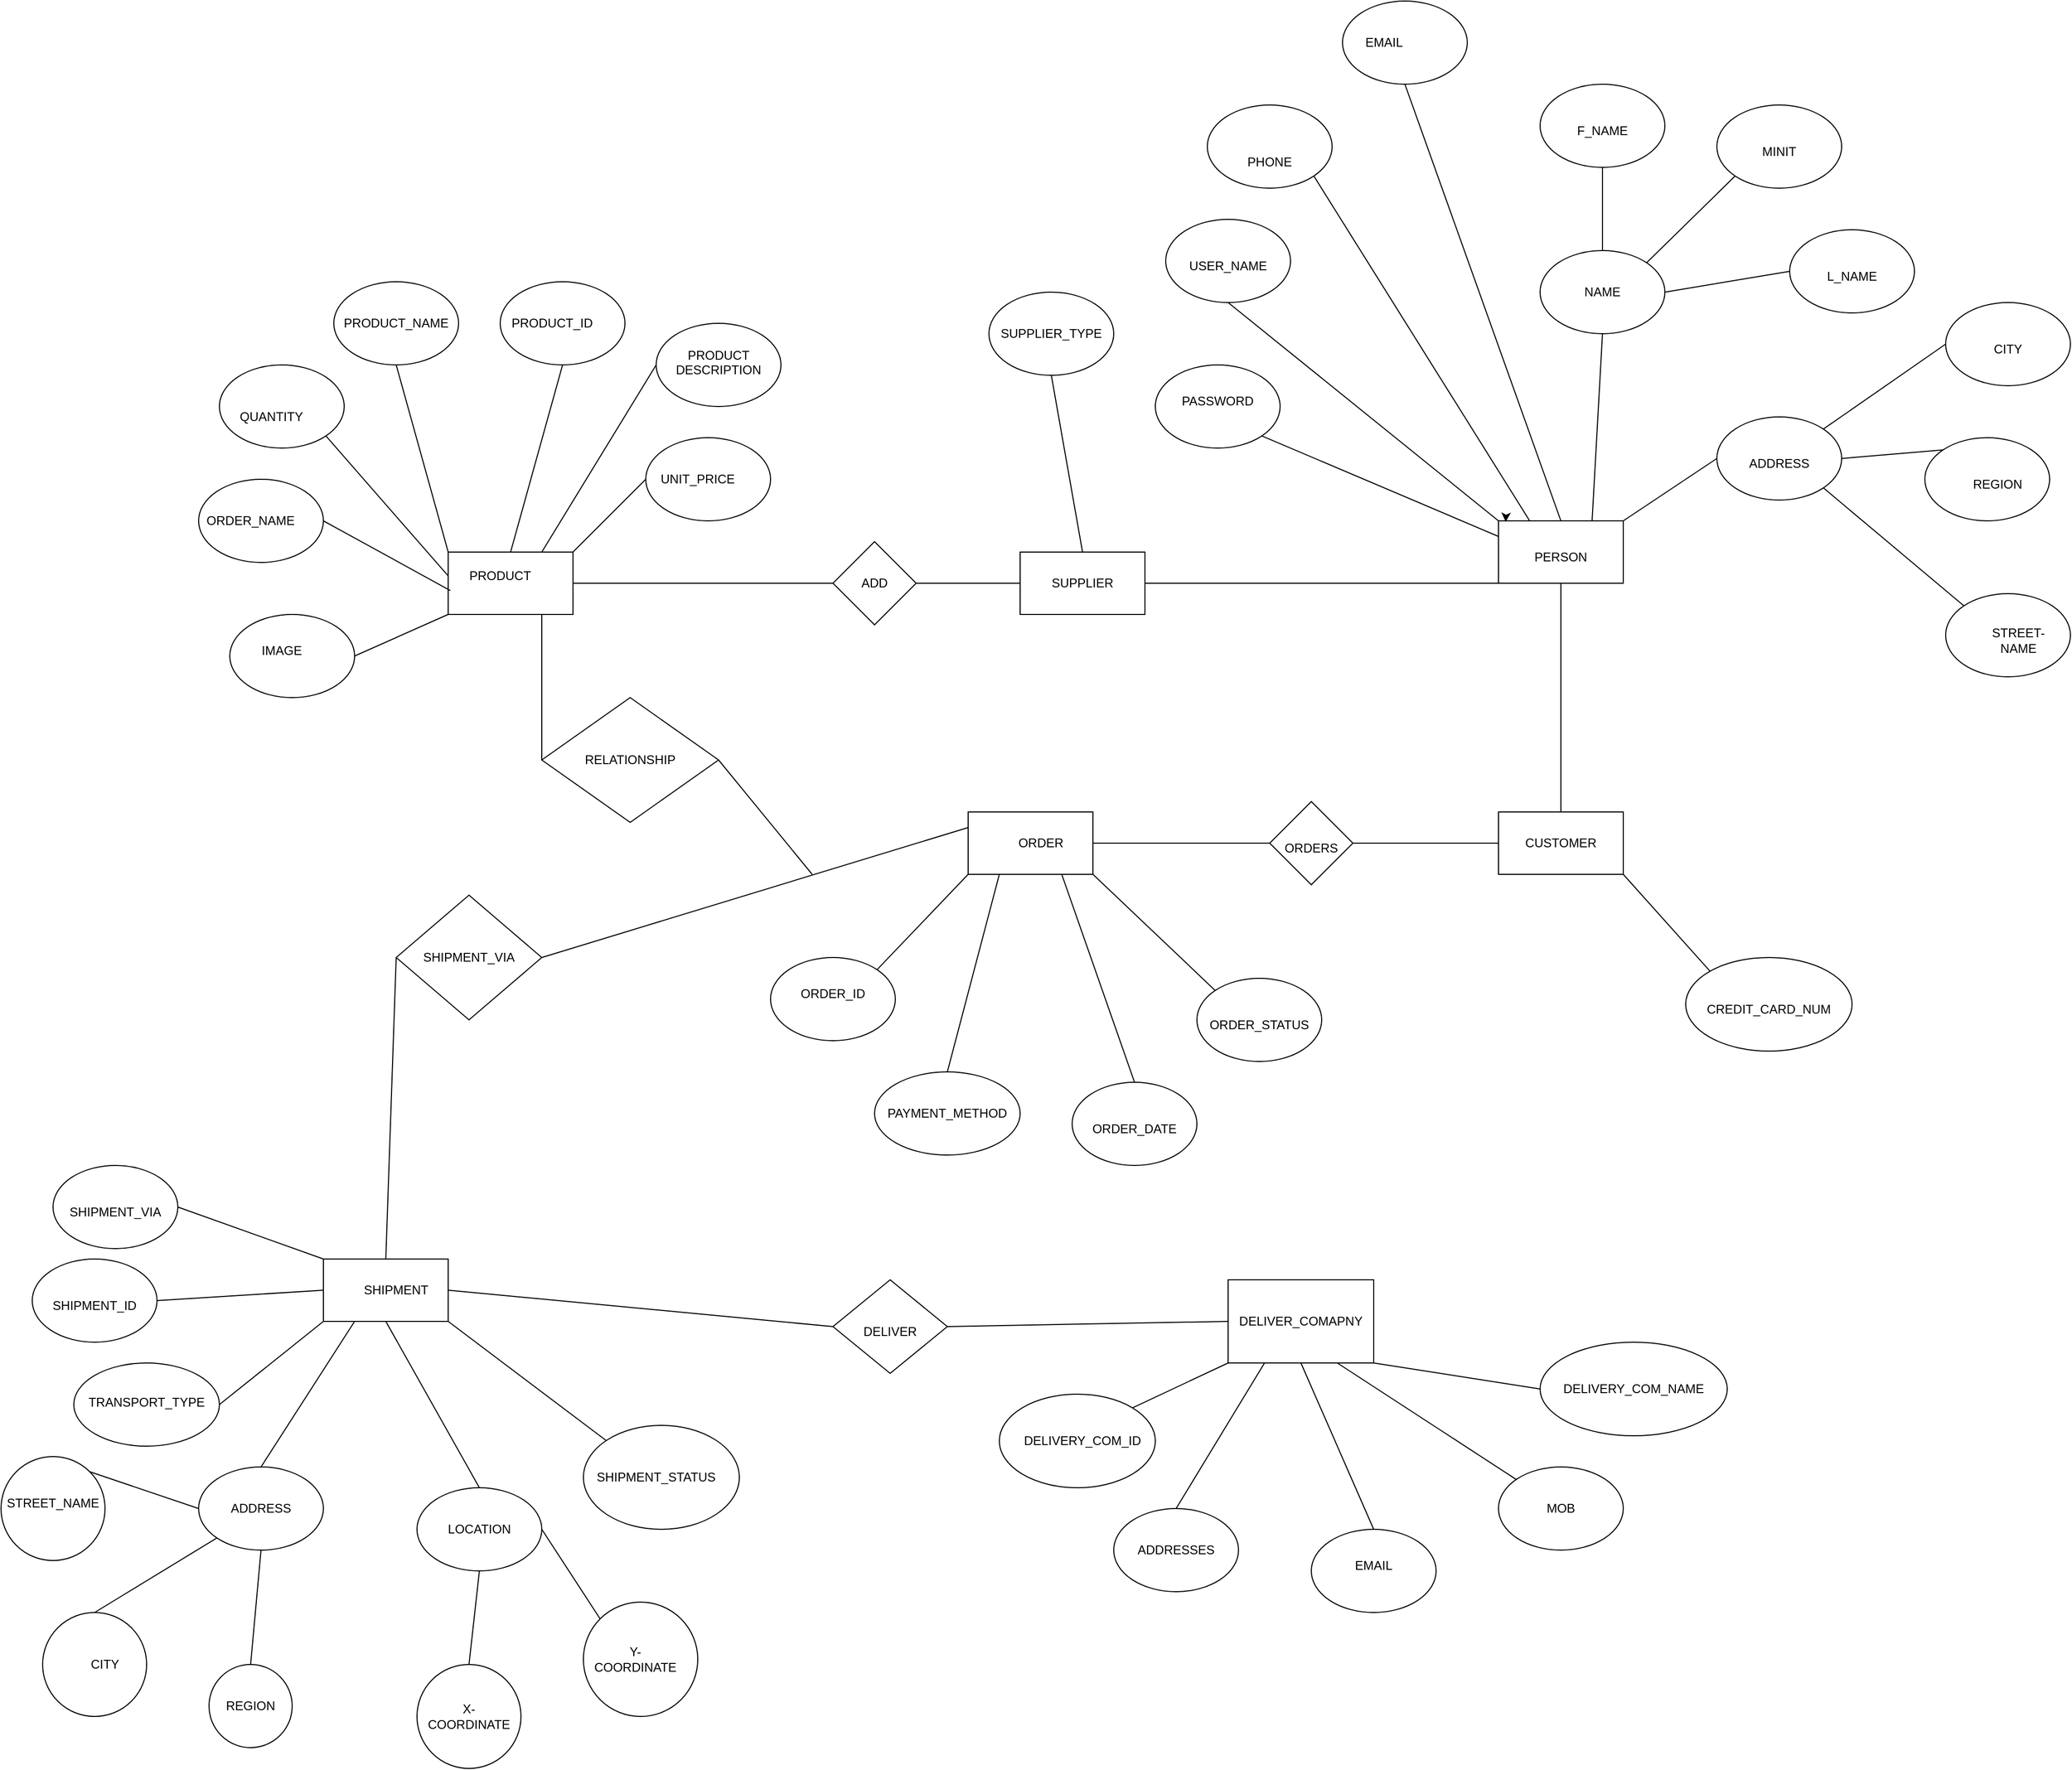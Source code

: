 <mxfile version="24.0.5" type="github">
  <diagram id="R2lEEEUBdFMjLlhIrx00" name="Page-1">
    <mxGraphModel dx="1964" dy="1700" grid="1" gridSize="10" guides="1" tooltips="1" connect="1" arrows="1" fold="1" page="1" pageScale="1" pageWidth="850" pageHeight="1100" math="0" shadow="0" extFonts="Permanent Marker^https://fonts.googleapis.com/css?family=Permanent+Marker">
      <root>
        <mxCell id="0" />
        <mxCell id="1" parent="0" />
        <mxCell id="NpE67uKgbvUCezic4lN5-1" value="" style="rounded=0;whiteSpace=wrap;html=1;" vertex="1" parent="1">
          <mxGeometry x="250" y="260" width="120" height="60" as="geometry" />
        </mxCell>
        <mxCell id="NpE67uKgbvUCezic4lN5-2" value="" style="ellipse;whiteSpace=wrap;html=1;" vertex="1" parent="1">
          <mxGeometry x="40" y="320" width="120" height="80" as="geometry" />
        </mxCell>
        <mxCell id="NpE67uKgbvUCezic4lN5-3" value="" style="ellipse;whiteSpace=wrap;html=1;" vertex="1" parent="1">
          <mxGeometry x="10" y="190" width="120" height="80" as="geometry" />
        </mxCell>
        <mxCell id="NpE67uKgbvUCezic4lN5-4" value="" style="ellipse;whiteSpace=wrap;html=1;" vertex="1" parent="1">
          <mxGeometry x="30" y="80" width="120" height="80" as="geometry" />
        </mxCell>
        <mxCell id="NpE67uKgbvUCezic4lN5-5" value="" style="ellipse;whiteSpace=wrap;html=1;" vertex="1" parent="1">
          <mxGeometry x="140" width="120" height="80" as="geometry" />
        </mxCell>
        <mxCell id="NpE67uKgbvUCezic4lN5-6" value="" style="ellipse;whiteSpace=wrap;html=1;" vertex="1" parent="1">
          <mxGeometry x="300" width="120" height="80" as="geometry" />
        </mxCell>
        <mxCell id="NpE67uKgbvUCezic4lN5-7" value="" style="ellipse;whiteSpace=wrap;html=1;" vertex="1" parent="1">
          <mxGeometry x="440" y="150" width="120" height="80" as="geometry" />
        </mxCell>
        <mxCell id="NpE67uKgbvUCezic4lN5-8" value="" style="ellipse;whiteSpace=wrap;html=1;" vertex="1" parent="1">
          <mxGeometry x="450" y="40" width="120" height="80" as="geometry" />
        </mxCell>
        <mxCell id="NpE67uKgbvUCezic4lN5-11" value="" style="endArrow=none;html=1;rounded=0;exitX=1;exitY=0;exitDx=0;exitDy=0;entryX=0;entryY=0.5;entryDx=0;entryDy=0;" edge="1" parent="1" source="NpE67uKgbvUCezic4lN5-1" target="NpE67uKgbvUCezic4lN5-7">
          <mxGeometry width="50" height="50" relative="1" as="geometry">
            <mxPoint x="400" y="240" as="sourcePoint" />
            <mxPoint x="430" y="200" as="targetPoint" />
          </mxGeometry>
        </mxCell>
        <mxCell id="NpE67uKgbvUCezic4lN5-13" value="" style="endArrow=none;html=1;rounded=0;exitX=0.5;exitY=1;exitDx=0;exitDy=0;entryX=0;entryY=0;entryDx=0;entryDy=0;" edge="1" parent="1" source="NpE67uKgbvUCezic4lN5-5" target="NpE67uKgbvUCezic4lN5-1">
          <mxGeometry width="50" height="50" relative="1" as="geometry">
            <mxPoint x="400" y="240" as="sourcePoint" />
            <mxPoint x="450" y="190" as="targetPoint" />
          </mxGeometry>
        </mxCell>
        <mxCell id="NpE67uKgbvUCezic4lN5-14" value="" style="endArrow=none;html=1;rounded=0;exitX=0.5;exitY=1;exitDx=0;exitDy=0;entryX=0.5;entryY=0;entryDx=0;entryDy=0;" edge="1" parent="1" source="NpE67uKgbvUCezic4lN5-6" target="NpE67uKgbvUCezic4lN5-1">
          <mxGeometry width="50" height="50" relative="1" as="geometry">
            <mxPoint x="400" y="240" as="sourcePoint" />
            <mxPoint x="450" y="190" as="targetPoint" />
          </mxGeometry>
        </mxCell>
        <mxCell id="NpE67uKgbvUCezic4lN5-15" value="" style="endArrow=none;html=1;rounded=0;entryX=0;entryY=0.5;entryDx=0;entryDy=0;exitX=0.75;exitY=0;exitDx=0;exitDy=0;" edge="1" parent="1" source="NpE67uKgbvUCezic4lN5-1" target="NpE67uKgbvUCezic4lN5-8">
          <mxGeometry width="50" height="50" relative="1" as="geometry">
            <mxPoint x="400" y="240" as="sourcePoint" />
            <mxPoint x="450" y="190" as="targetPoint" />
          </mxGeometry>
        </mxCell>
        <mxCell id="NpE67uKgbvUCezic4lN5-16" value="" style="endArrow=none;html=1;rounded=0;exitX=1;exitY=1;exitDx=0;exitDy=0;entryX=0;entryY=0.383;entryDx=0;entryDy=0;entryPerimeter=0;" edge="1" parent="1" source="NpE67uKgbvUCezic4lN5-4" target="NpE67uKgbvUCezic4lN5-1">
          <mxGeometry width="50" height="50" relative="1" as="geometry">
            <mxPoint x="400" y="240" as="sourcePoint" />
            <mxPoint x="450" y="190" as="targetPoint" />
          </mxGeometry>
        </mxCell>
        <mxCell id="NpE67uKgbvUCezic4lN5-17" value="" style="endArrow=none;html=1;rounded=0;exitX=1;exitY=0.5;exitDx=0;exitDy=0;entryX=0.017;entryY=0.617;entryDx=0;entryDy=0;entryPerimeter=0;" edge="1" parent="1" source="NpE67uKgbvUCezic4lN5-3" target="NpE67uKgbvUCezic4lN5-1">
          <mxGeometry width="50" height="50" relative="1" as="geometry">
            <mxPoint x="400" y="240" as="sourcePoint" />
            <mxPoint x="450" y="190" as="targetPoint" />
          </mxGeometry>
        </mxCell>
        <mxCell id="NpE67uKgbvUCezic4lN5-18" value="" style="endArrow=none;html=1;rounded=0;exitX=1;exitY=0.5;exitDx=0;exitDy=0;entryX=0;entryY=1;entryDx=0;entryDy=0;" edge="1" parent="1" source="NpE67uKgbvUCezic4lN5-2" target="NpE67uKgbvUCezic4lN5-1">
          <mxGeometry width="50" height="50" relative="1" as="geometry">
            <mxPoint x="400" y="240" as="sourcePoint" />
            <mxPoint x="450" y="190" as="targetPoint" />
          </mxGeometry>
        </mxCell>
        <mxCell id="NpE67uKgbvUCezic4lN5-19" value="" style="rhombus;whiteSpace=wrap;html=1;" vertex="1" parent="1">
          <mxGeometry x="620" y="250" width="80" height="80" as="geometry" />
        </mxCell>
        <mxCell id="NpE67uKgbvUCezic4lN5-20" value="" style="rhombus;whiteSpace=wrap;html=1;" vertex="1" parent="1">
          <mxGeometry x="340" y="400" width="170" height="120" as="geometry" />
        </mxCell>
        <mxCell id="NpE67uKgbvUCezic4lN5-21" value="" style="endArrow=none;html=1;rounded=0;exitX=0.75;exitY=1;exitDx=0;exitDy=0;entryX=0;entryY=0.5;entryDx=0;entryDy=0;" edge="1" parent="1" source="NpE67uKgbvUCezic4lN5-1" target="NpE67uKgbvUCezic4lN5-20">
          <mxGeometry width="50" height="50" relative="1" as="geometry">
            <mxPoint x="400" y="440" as="sourcePoint" />
            <mxPoint x="450" y="390" as="targetPoint" />
          </mxGeometry>
        </mxCell>
        <mxCell id="NpE67uKgbvUCezic4lN5-22" value="" style="endArrow=none;html=1;rounded=0;exitX=1;exitY=0.5;exitDx=0;exitDy=0;entryX=0;entryY=0.5;entryDx=0;entryDy=0;" edge="1" parent="1" source="NpE67uKgbvUCezic4lN5-1" target="NpE67uKgbvUCezic4lN5-19">
          <mxGeometry width="50" height="50" relative="1" as="geometry">
            <mxPoint x="400" y="440" as="sourcePoint" />
            <mxPoint x="450" y="390" as="targetPoint" />
          </mxGeometry>
        </mxCell>
        <mxCell id="NpE67uKgbvUCezic4lN5-23" value="" style="rounded=0;whiteSpace=wrap;html=1;" vertex="1" parent="1">
          <mxGeometry x="800" y="260" width="120" height="60" as="geometry" />
        </mxCell>
        <mxCell id="NpE67uKgbvUCezic4lN5-24" value="" style="endArrow=none;html=1;rounded=0;entryX=0;entryY=0.5;entryDx=0;entryDy=0;exitX=1;exitY=0.5;exitDx=0;exitDy=0;" edge="1" parent="1" source="NpE67uKgbvUCezic4lN5-19" target="NpE67uKgbvUCezic4lN5-23">
          <mxGeometry width="50" height="50" relative="1" as="geometry">
            <mxPoint x="680" y="340" as="sourcePoint" />
            <mxPoint x="730" y="290" as="targetPoint" />
          </mxGeometry>
        </mxCell>
        <mxCell id="NpE67uKgbvUCezic4lN5-25" value="" style="ellipse;whiteSpace=wrap;html=1;" vertex="1" parent="1">
          <mxGeometry x="770" y="10" width="120" height="80" as="geometry" />
        </mxCell>
        <mxCell id="NpE67uKgbvUCezic4lN5-26" value="" style="endArrow=none;html=1;rounded=0;entryX=0.5;entryY=1;entryDx=0;entryDy=0;exitX=0.5;exitY=0;exitDx=0;exitDy=0;" edge="1" parent="1" source="NpE67uKgbvUCezic4lN5-23" target="NpE67uKgbvUCezic4lN5-25">
          <mxGeometry width="50" height="50" relative="1" as="geometry">
            <mxPoint x="680" y="340" as="sourcePoint" />
            <mxPoint x="730" y="290" as="targetPoint" />
          </mxGeometry>
        </mxCell>
        <mxCell id="NpE67uKgbvUCezic4lN5-27" value="" style="rounded=0;whiteSpace=wrap;html=1;" vertex="1" parent="1">
          <mxGeometry x="1260" y="230" width="120" height="60" as="geometry" />
        </mxCell>
        <mxCell id="NpE67uKgbvUCezic4lN5-28" value="" style="endArrow=none;html=1;rounded=0;exitX=1;exitY=0.5;exitDx=0;exitDy=0;entryX=0;entryY=1;entryDx=0;entryDy=0;" edge="1" parent="1" source="NpE67uKgbvUCezic4lN5-23" target="NpE67uKgbvUCezic4lN5-27">
          <mxGeometry width="50" height="50" relative="1" as="geometry">
            <mxPoint x="1250" y="340" as="sourcePoint" />
            <mxPoint x="1300" y="290" as="targetPoint" />
          </mxGeometry>
        </mxCell>
        <mxCell id="NpE67uKgbvUCezic4lN5-29" value="" style="ellipse;whiteSpace=wrap;html=1;" vertex="1" parent="1">
          <mxGeometry x="940" y="-60" width="120" height="80" as="geometry" />
        </mxCell>
        <mxCell id="NpE67uKgbvUCezic4lN5-30" value="" style="ellipse;whiteSpace=wrap;html=1;" vertex="1" parent="1">
          <mxGeometry x="930" y="80" width="120" height="80" as="geometry" />
        </mxCell>
        <mxCell id="NpE67uKgbvUCezic4lN5-31" value="" style="endArrow=none;html=1;rounded=0;exitX=1;exitY=1;exitDx=0;exitDy=0;entryX=0;entryY=0.25;entryDx=0;entryDy=0;" edge="1" parent="1" source="NpE67uKgbvUCezic4lN5-30" target="NpE67uKgbvUCezic4lN5-27">
          <mxGeometry width="50" height="50" relative="1" as="geometry">
            <mxPoint x="1250" y="140" as="sourcePoint" />
            <mxPoint x="1300" y="90" as="targetPoint" />
          </mxGeometry>
        </mxCell>
        <mxCell id="NpE67uKgbvUCezic4lN5-32" value="" style="endArrow=none;html=1;rounded=0;exitX=0.5;exitY=1;exitDx=0;exitDy=0;entryX=0;entryY=0;entryDx=0;entryDy=0;" edge="1" parent="1" source="NpE67uKgbvUCezic4lN5-29" target="NpE67uKgbvUCezic4lN5-27">
          <mxGeometry width="50" height="50" relative="1" as="geometry">
            <mxPoint x="1250" y="140" as="sourcePoint" />
            <mxPoint x="1300" y="90" as="targetPoint" />
          </mxGeometry>
        </mxCell>
        <mxCell id="NpE67uKgbvUCezic4lN5-33" value="" style="ellipse;whiteSpace=wrap;html=1;" vertex="1" parent="1">
          <mxGeometry x="1300" y="-30" width="120" height="80" as="geometry" />
        </mxCell>
        <mxCell id="NpE67uKgbvUCezic4lN5-34" value="" style="ellipse;whiteSpace=wrap;html=1;" vertex="1" parent="1">
          <mxGeometry x="1470" y="-170" width="120" height="80" as="geometry" />
        </mxCell>
        <mxCell id="NpE67uKgbvUCezic4lN5-35" value="" style="ellipse;whiteSpace=wrap;html=1;" vertex="1" parent="1">
          <mxGeometry x="1300" y="-190" width="120" height="80" as="geometry" />
        </mxCell>
        <mxCell id="NpE67uKgbvUCezic4lN5-36" value="" style="ellipse;whiteSpace=wrap;html=1;" vertex="1" parent="1">
          <mxGeometry x="1540" y="-50" width="120" height="80" as="geometry" />
        </mxCell>
        <mxCell id="NpE67uKgbvUCezic4lN5-37" value="" style="endArrow=none;html=1;rounded=0;exitX=0.5;exitY=0;exitDx=0;exitDy=0;entryX=0.5;entryY=1;entryDx=0;entryDy=0;" edge="1" parent="1" source="NpE67uKgbvUCezic4lN5-50" target="NpE67uKgbvUCezic4lN5-27">
          <mxGeometry width="50" height="50" relative="1" as="geometry">
            <mxPoint x="1250" y="140" as="sourcePoint" />
            <mxPoint x="1300" y="90" as="targetPoint" />
          </mxGeometry>
        </mxCell>
        <mxCell id="NpE67uKgbvUCezic4lN5-38" value="" style="endArrow=none;html=1;rounded=0;entryX=0;entryY=0.5;entryDx=0;entryDy=0;exitX=1;exitY=0;exitDx=0;exitDy=0;" edge="1" parent="1" source="NpE67uKgbvUCezic4lN5-27" target="NpE67uKgbvUCezic4lN5-49">
          <mxGeometry width="50" height="50" relative="1" as="geometry">
            <mxPoint x="1250" y="140" as="sourcePoint" />
            <mxPoint x="1300" y="90" as="targetPoint" />
          </mxGeometry>
        </mxCell>
        <mxCell id="NpE67uKgbvUCezic4lN5-39" value="" style="endArrow=none;html=1;rounded=0;entryX=0;entryY=0;entryDx=0;entryDy=0;exitX=1;exitY=1;exitDx=0;exitDy=0;" edge="1" parent="1" source="NpE67uKgbvUCezic4lN5-49" target="NpE67uKgbvUCezic4lN5-46">
          <mxGeometry width="50" height="50" relative="1" as="geometry">
            <mxPoint x="1250" y="140" as="sourcePoint" />
            <mxPoint x="1300" y="90" as="targetPoint" />
          </mxGeometry>
        </mxCell>
        <mxCell id="NpE67uKgbvUCezic4lN5-40" value="" style="endArrow=none;html=1;rounded=0;entryX=0;entryY=0;entryDx=0;entryDy=0;exitX=1;exitY=0.5;exitDx=0;exitDy=0;" edge="1" parent="1" source="NpE67uKgbvUCezic4lN5-49" target="NpE67uKgbvUCezic4lN5-47">
          <mxGeometry width="50" height="50" relative="1" as="geometry">
            <mxPoint x="1250" y="140" as="sourcePoint" />
            <mxPoint x="1300" y="90" as="targetPoint" />
          </mxGeometry>
        </mxCell>
        <mxCell id="NpE67uKgbvUCezic4lN5-41" value="" style="endArrow=none;html=1;rounded=0;entryX=0;entryY=0.5;entryDx=0;entryDy=0;exitX=1;exitY=0;exitDx=0;exitDy=0;" edge="1" parent="1" source="NpE67uKgbvUCezic4lN5-49" target="NpE67uKgbvUCezic4lN5-48">
          <mxGeometry width="50" height="50" relative="1" as="geometry">
            <mxPoint x="1250" y="140" as="sourcePoint" />
            <mxPoint x="1300" y="90" as="targetPoint" />
          </mxGeometry>
        </mxCell>
        <mxCell id="NpE67uKgbvUCezic4lN5-42" value="" style="endArrow=none;html=1;rounded=0;entryX=0.5;entryY=1;entryDx=0;entryDy=0;exitX=0.75;exitY=0;exitDx=0;exitDy=0;" edge="1" parent="1" source="NpE67uKgbvUCezic4lN5-27" target="NpE67uKgbvUCezic4lN5-33">
          <mxGeometry width="50" height="50" relative="1" as="geometry">
            <mxPoint x="1250" y="140" as="sourcePoint" />
            <mxPoint x="1300" y="90" as="targetPoint" />
          </mxGeometry>
        </mxCell>
        <mxCell id="NpE67uKgbvUCezic4lN5-43" value="" style="endArrow=none;html=1;rounded=0;entryX=1;entryY=0.5;entryDx=0;entryDy=0;exitX=0;exitY=0.5;exitDx=0;exitDy=0;" edge="1" parent="1" source="NpE67uKgbvUCezic4lN5-36" target="NpE67uKgbvUCezic4lN5-33">
          <mxGeometry width="50" height="50" relative="1" as="geometry">
            <mxPoint x="1250" y="140" as="sourcePoint" />
            <mxPoint x="1300" y="90" as="targetPoint" />
          </mxGeometry>
        </mxCell>
        <mxCell id="NpE67uKgbvUCezic4lN5-44" value="" style="endArrow=none;html=1;rounded=0;entryX=1;entryY=0;entryDx=0;entryDy=0;exitX=0;exitY=1;exitDx=0;exitDy=0;" edge="1" parent="1" source="NpE67uKgbvUCezic4lN5-34" target="NpE67uKgbvUCezic4lN5-33">
          <mxGeometry width="50" height="50" relative="1" as="geometry">
            <mxPoint x="1250" y="140" as="sourcePoint" />
            <mxPoint x="1300" y="90" as="targetPoint" />
          </mxGeometry>
        </mxCell>
        <mxCell id="NpE67uKgbvUCezic4lN5-45" value="" style="endArrow=none;html=1;rounded=0;entryX=0.5;entryY=1;entryDx=0;entryDy=0;" edge="1" parent="1" source="NpE67uKgbvUCezic4lN5-33" target="NpE67uKgbvUCezic4lN5-35">
          <mxGeometry width="50" height="50" relative="1" as="geometry">
            <mxPoint x="1250" y="140" as="sourcePoint" />
            <mxPoint x="1300" y="90" as="targetPoint" />
          </mxGeometry>
        </mxCell>
        <mxCell id="NpE67uKgbvUCezic4lN5-46" value="" style="ellipse;whiteSpace=wrap;html=1;" vertex="1" parent="1">
          <mxGeometry x="1690" y="300" width="120" height="80" as="geometry" />
        </mxCell>
        <mxCell id="NpE67uKgbvUCezic4lN5-47" value="" style="ellipse;whiteSpace=wrap;html=1;" vertex="1" parent="1">
          <mxGeometry x="1670" y="150" width="120" height="80" as="geometry" />
        </mxCell>
        <mxCell id="NpE67uKgbvUCezic4lN5-48" value="" style="ellipse;whiteSpace=wrap;html=1;" vertex="1" parent="1">
          <mxGeometry x="1690" y="20" width="120" height="80" as="geometry" />
        </mxCell>
        <mxCell id="NpE67uKgbvUCezic4lN5-49" value="" style="ellipse;whiteSpace=wrap;html=1;" vertex="1" parent="1">
          <mxGeometry x="1470" y="130" width="120" height="80" as="geometry" />
        </mxCell>
        <mxCell id="NpE67uKgbvUCezic4lN5-50" value="" style="rounded=0;whiteSpace=wrap;html=1;" vertex="1" parent="1">
          <mxGeometry x="1260" y="510" width="120" height="60" as="geometry" />
        </mxCell>
        <mxCell id="NpE67uKgbvUCezic4lN5-51" value="" style="rhombus;whiteSpace=wrap;html=1;" vertex="1" parent="1">
          <mxGeometry x="1040" y="500" width="80" height="80" as="geometry" />
        </mxCell>
        <mxCell id="NpE67uKgbvUCezic4lN5-52" value="" style="endArrow=none;html=1;rounded=0;entryX=0;entryY=0.5;entryDx=0;entryDy=0;exitX=1;exitY=0.5;exitDx=0;exitDy=0;" edge="1" parent="1" source="NpE67uKgbvUCezic4lN5-51" target="NpE67uKgbvUCezic4lN5-50">
          <mxGeometry width="50" height="50" relative="1" as="geometry">
            <mxPoint x="860" y="340" as="sourcePoint" />
            <mxPoint x="910" y="290" as="targetPoint" />
          </mxGeometry>
        </mxCell>
        <mxCell id="NpE67uKgbvUCezic4lN5-53" value="" style="rounded=0;whiteSpace=wrap;html=1;" vertex="1" parent="1">
          <mxGeometry x="750" y="510" width="120" height="60" as="geometry" />
        </mxCell>
        <mxCell id="NpE67uKgbvUCezic4lN5-54" value="" style="endArrow=none;html=1;rounded=0;entryX=0;entryY=0.5;entryDx=0;entryDy=0;exitX=1;exitY=0.5;exitDx=0;exitDy=0;" edge="1" parent="1" source="NpE67uKgbvUCezic4lN5-53" target="NpE67uKgbvUCezic4lN5-51">
          <mxGeometry width="50" height="50" relative="1" as="geometry">
            <mxPoint x="860" y="340" as="sourcePoint" />
            <mxPoint x="910" y="290" as="targetPoint" />
          </mxGeometry>
        </mxCell>
        <mxCell id="NpE67uKgbvUCezic4lN5-55" value="" style="ellipse;whiteSpace=wrap;html=1;" vertex="1" parent="1">
          <mxGeometry x="850" y="770" width="120" height="80" as="geometry" />
        </mxCell>
        <mxCell id="NpE67uKgbvUCezic4lN5-56" value="" style="ellipse;whiteSpace=wrap;html=1;" vertex="1" parent="1">
          <mxGeometry x="660" y="760" width="140" height="80" as="geometry" />
        </mxCell>
        <mxCell id="NpE67uKgbvUCezic4lN5-57" value="" style="endArrow=none;html=1;rounded=0;exitX=0.75;exitY=1;exitDx=0;exitDy=0;entryX=0.5;entryY=0;entryDx=0;entryDy=0;" edge="1" parent="1" source="NpE67uKgbvUCezic4lN5-53" target="NpE67uKgbvUCezic4lN5-55">
          <mxGeometry width="50" height="50" relative="1" as="geometry">
            <mxPoint x="860" y="640" as="sourcePoint" />
            <mxPoint x="910" y="590" as="targetPoint" />
          </mxGeometry>
        </mxCell>
        <mxCell id="NpE67uKgbvUCezic4lN5-58" value="" style="endArrow=none;html=1;rounded=0;exitX=0.25;exitY=1;exitDx=0;exitDy=0;entryX=0.5;entryY=0;entryDx=0;entryDy=0;" edge="1" parent="1" source="NpE67uKgbvUCezic4lN5-53" target="NpE67uKgbvUCezic4lN5-56">
          <mxGeometry width="50" height="50" relative="1" as="geometry">
            <mxPoint x="860" y="640" as="sourcePoint" />
            <mxPoint x="910" y="590" as="targetPoint" />
          </mxGeometry>
        </mxCell>
        <mxCell id="NpE67uKgbvUCezic4lN5-59" value="" style="ellipse;whiteSpace=wrap;html=1;" vertex="1" parent="1">
          <mxGeometry x="970" y="670" width="120" height="80" as="geometry" />
        </mxCell>
        <mxCell id="NpE67uKgbvUCezic4lN5-60" value="" style="ellipse;whiteSpace=wrap;html=1;" vertex="1" parent="1">
          <mxGeometry x="560" y="650" width="120" height="80" as="geometry" />
        </mxCell>
        <mxCell id="NpE67uKgbvUCezic4lN5-61" value="" style="endArrow=none;html=1;rounded=0;entryX=1;entryY=1;entryDx=0;entryDy=0;exitX=0;exitY=0;exitDx=0;exitDy=0;" edge="1" parent="1" source="NpE67uKgbvUCezic4lN5-59" target="NpE67uKgbvUCezic4lN5-53">
          <mxGeometry width="50" height="50" relative="1" as="geometry">
            <mxPoint x="860" y="640" as="sourcePoint" />
            <mxPoint x="910" y="590" as="targetPoint" />
          </mxGeometry>
        </mxCell>
        <mxCell id="NpE67uKgbvUCezic4lN5-62" value="" style="endArrow=none;html=1;rounded=0;exitX=0;exitY=1;exitDx=0;exitDy=0;entryX=1;entryY=0;entryDx=0;entryDy=0;" edge="1" parent="1" source="NpE67uKgbvUCezic4lN5-53" target="NpE67uKgbvUCezic4lN5-60">
          <mxGeometry width="50" height="50" relative="1" as="geometry">
            <mxPoint x="860" y="640" as="sourcePoint" />
            <mxPoint x="910" y="590" as="targetPoint" />
          </mxGeometry>
        </mxCell>
        <mxCell id="NpE67uKgbvUCezic4lN5-63" value="" style="endArrow=none;html=1;rounded=0;exitX=1;exitY=0.5;exitDx=0;exitDy=0;" edge="1" parent="1" source="NpE67uKgbvUCezic4lN5-20">
          <mxGeometry width="50" height="50" relative="1" as="geometry">
            <mxPoint x="860" y="640" as="sourcePoint" />
            <mxPoint x="600" y="570" as="targetPoint" />
          </mxGeometry>
        </mxCell>
        <mxCell id="NpE67uKgbvUCezic4lN5-64" value="" style="rhombus;whiteSpace=wrap;html=1;" vertex="1" parent="1">
          <mxGeometry x="200" y="590" width="140" height="120" as="geometry" />
        </mxCell>
        <mxCell id="NpE67uKgbvUCezic4lN5-65" value="" style="endArrow=none;html=1;rounded=0;entryX=0;entryY=0.25;entryDx=0;entryDy=0;exitX=1;exitY=0.5;exitDx=0;exitDy=0;" edge="1" parent="1" source="NpE67uKgbvUCezic4lN5-64" target="NpE67uKgbvUCezic4lN5-53">
          <mxGeometry width="50" height="50" relative="1" as="geometry">
            <mxPoint x="410" y="640" as="sourcePoint" />
            <mxPoint x="660" y="490" as="targetPoint" />
          </mxGeometry>
        </mxCell>
        <mxCell id="NpE67uKgbvUCezic4lN5-66" value="" style="rounded=0;whiteSpace=wrap;html=1;" vertex="1" parent="1">
          <mxGeometry x="130" y="940" width="120" height="60" as="geometry" />
        </mxCell>
        <mxCell id="NpE67uKgbvUCezic4lN5-67" value="" style="endArrow=none;html=1;rounded=0;entryX=0;entryY=0.5;entryDx=0;entryDy=0;exitX=0.5;exitY=0;exitDx=0;exitDy=0;" edge="1" parent="1" source="NpE67uKgbvUCezic4lN5-66" target="NpE67uKgbvUCezic4lN5-64">
          <mxGeometry width="50" height="50" relative="1" as="geometry">
            <mxPoint x="380" y="840" as="sourcePoint" />
            <mxPoint x="430" y="790" as="targetPoint" />
          </mxGeometry>
        </mxCell>
        <mxCell id="NpE67uKgbvUCezic4lN5-71" value="" style="ellipse;whiteSpace=wrap;html=1;" vertex="1" parent="1">
          <mxGeometry x="380" y="1100" width="150" height="100" as="geometry" />
        </mxCell>
        <mxCell id="NpE67uKgbvUCezic4lN5-73" value="" style="ellipse;whiteSpace=wrap;html=1;" vertex="1" parent="1">
          <mxGeometry x="220" y="1160" width="120" height="80" as="geometry" />
        </mxCell>
        <mxCell id="NpE67uKgbvUCezic4lN5-74" value="" style="ellipse;whiteSpace=wrap;html=1;" vertex="1" parent="1">
          <mxGeometry x="10" y="1140" width="120" height="80" as="geometry" />
        </mxCell>
        <mxCell id="NpE67uKgbvUCezic4lN5-75" value="" style="ellipse;whiteSpace=wrap;html=1;" vertex="1" parent="1">
          <mxGeometry x="-150" y="940" width="120" height="80" as="geometry" />
        </mxCell>
        <mxCell id="NpE67uKgbvUCezic4lN5-77" value="" style="ellipse;whiteSpace=wrap;html=1;" vertex="1" parent="1">
          <mxGeometry x="-130" y="850" width="120" height="80" as="geometry" />
        </mxCell>
        <mxCell id="NpE67uKgbvUCezic4lN5-79" value="" style="endArrow=none;html=1;rounded=0;exitX=0.5;exitY=1;exitDx=0;exitDy=0;entryX=0.5;entryY=0;entryDx=0;entryDy=0;" edge="1" parent="1" source="NpE67uKgbvUCezic4lN5-66" target="NpE67uKgbvUCezic4lN5-73">
          <mxGeometry width="50" height="50" relative="1" as="geometry">
            <mxPoint x="380" y="940" as="sourcePoint" />
            <mxPoint x="430" y="890" as="targetPoint" />
          </mxGeometry>
        </mxCell>
        <mxCell id="NpE67uKgbvUCezic4lN5-80" value="" style="endArrow=none;html=1;rounded=0;exitX=0.25;exitY=1;exitDx=0;exitDy=0;entryX=0.5;entryY=0;entryDx=0;entryDy=0;" edge="1" parent="1" source="NpE67uKgbvUCezic4lN5-66" target="NpE67uKgbvUCezic4lN5-74">
          <mxGeometry width="50" height="50" relative="1" as="geometry">
            <mxPoint x="380" y="940" as="sourcePoint" />
            <mxPoint x="430" y="890" as="targetPoint" />
          </mxGeometry>
        </mxCell>
        <mxCell id="NpE67uKgbvUCezic4lN5-81" value="" style="endArrow=none;html=1;rounded=0;entryX=0;entryY=0.5;entryDx=0;entryDy=0;exitX=1;exitY=0.5;exitDx=0;exitDy=0;" edge="1" parent="1" source="NpE67uKgbvUCezic4lN5-75" target="NpE67uKgbvUCezic4lN5-66">
          <mxGeometry width="50" height="50" relative="1" as="geometry">
            <mxPoint x="380" y="940" as="sourcePoint" />
            <mxPoint x="430" y="890" as="targetPoint" />
          </mxGeometry>
        </mxCell>
        <mxCell id="NpE67uKgbvUCezic4lN5-82" value="" style="endArrow=none;html=1;rounded=0;exitX=0;exitY=0;exitDx=0;exitDy=0;entryX=1;entryY=0.5;entryDx=0;entryDy=0;" edge="1" parent="1" source="NpE67uKgbvUCezic4lN5-66" target="NpE67uKgbvUCezic4lN5-77">
          <mxGeometry width="50" height="50" relative="1" as="geometry">
            <mxPoint x="380" y="940" as="sourcePoint" />
            <mxPoint x="430" y="890" as="targetPoint" />
          </mxGeometry>
        </mxCell>
        <mxCell id="NpE67uKgbvUCezic4lN5-83" value="" style="endArrow=none;html=1;rounded=0;exitX=1;exitY=1;exitDx=0;exitDy=0;entryX=0;entryY=0;entryDx=0;entryDy=0;" edge="1" parent="1" source="NpE67uKgbvUCezic4lN5-66" target="NpE67uKgbvUCezic4lN5-71">
          <mxGeometry width="50" height="50" relative="1" as="geometry">
            <mxPoint x="380" y="940" as="sourcePoint" />
            <mxPoint x="430" y="890" as="targetPoint" />
          </mxGeometry>
        </mxCell>
        <mxCell id="NpE67uKgbvUCezic4lN5-84" value="" style="ellipse;whiteSpace=wrap;html=1;aspect=fixed;" vertex="1" parent="1">
          <mxGeometry x="380" y="1270" width="110" height="110" as="geometry" />
        </mxCell>
        <mxCell id="NpE67uKgbvUCezic4lN5-85" value="" style="ellipse;whiteSpace=wrap;html=1;aspect=fixed;" vertex="1" parent="1">
          <mxGeometry x="220" y="1330" width="100" height="100" as="geometry" />
        </mxCell>
        <mxCell id="NpE67uKgbvUCezic4lN5-86" value="" style="ellipse;whiteSpace=wrap;html=1;aspect=fixed;" vertex="1" parent="1">
          <mxGeometry x="20" y="1330" width="80" height="80" as="geometry" />
        </mxCell>
        <mxCell id="NpE67uKgbvUCezic4lN5-87" value="" style="ellipse;whiteSpace=wrap;html=1;aspect=fixed;" vertex="1" parent="1">
          <mxGeometry x="-140" y="1280" width="100" height="100" as="geometry" />
        </mxCell>
        <mxCell id="NpE67uKgbvUCezic4lN5-88" value="" style="ellipse;whiteSpace=wrap;html=1;aspect=fixed;" vertex="1" parent="1">
          <mxGeometry x="-180" y="1130" width="100" height="100" as="geometry" />
        </mxCell>
        <mxCell id="NpE67uKgbvUCezic4lN5-89" value="" style="endArrow=none;html=1;rounded=0;entryX=1;entryY=0.5;entryDx=0;entryDy=0;exitX=0;exitY=0;exitDx=0;exitDy=0;" edge="1" parent="1" source="NpE67uKgbvUCezic4lN5-84" target="NpE67uKgbvUCezic4lN5-73">
          <mxGeometry width="50" height="50" relative="1" as="geometry">
            <mxPoint x="380" y="1240" as="sourcePoint" />
            <mxPoint x="430" y="1190" as="targetPoint" />
          </mxGeometry>
        </mxCell>
        <mxCell id="NpE67uKgbvUCezic4lN5-90" value="" style="endArrow=none;html=1;rounded=0;exitX=0.5;exitY=1;exitDx=0;exitDy=0;entryX=0.5;entryY=0;entryDx=0;entryDy=0;" edge="1" parent="1" source="NpE67uKgbvUCezic4lN5-73" target="NpE67uKgbvUCezic4lN5-85">
          <mxGeometry width="50" height="50" relative="1" as="geometry">
            <mxPoint x="380" y="1240" as="sourcePoint" />
            <mxPoint x="430" y="1190" as="targetPoint" />
          </mxGeometry>
        </mxCell>
        <mxCell id="NpE67uKgbvUCezic4lN5-91" value="" style="endArrow=none;html=1;rounded=0;exitX=0.5;exitY=1;exitDx=0;exitDy=0;entryX=0.5;entryY=0;entryDx=0;entryDy=0;" edge="1" parent="1" source="NpE67uKgbvUCezic4lN5-74" target="NpE67uKgbvUCezic4lN5-86">
          <mxGeometry width="50" height="50" relative="1" as="geometry">
            <mxPoint x="380" y="1240" as="sourcePoint" />
            <mxPoint x="430" y="1190" as="targetPoint" />
          </mxGeometry>
        </mxCell>
        <mxCell id="NpE67uKgbvUCezic4lN5-92" value="" style="endArrow=none;html=1;rounded=0;exitX=0;exitY=1;exitDx=0;exitDy=0;entryX=0.5;entryY=0;entryDx=0;entryDy=0;" edge="1" parent="1" source="NpE67uKgbvUCezic4lN5-74" target="NpE67uKgbvUCezic4lN5-87">
          <mxGeometry width="50" height="50" relative="1" as="geometry">
            <mxPoint x="380" y="1240" as="sourcePoint" />
            <mxPoint x="430" y="1190" as="targetPoint" />
          </mxGeometry>
        </mxCell>
        <mxCell id="NpE67uKgbvUCezic4lN5-93" value="" style="endArrow=none;html=1;rounded=0;exitX=0;exitY=0.5;exitDx=0;exitDy=0;entryX=1;entryY=0;entryDx=0;entryDy=0;" edge="1" parent="1" source="NpE67uKgbvUCezic4lN5-74" target="NpE67uKgbvUCezic4lN5-88">
          <mxGeometry width="50" height="50" relative="1" as="geometry">
            <mxPoint x="380" y="1240" as="sourcePoint" />
            <mxPoint x="430" y="1190" as="targetPoint" />
          </mxGeometry>
        </mxCell>
        <mxCell id="NpE67uKgbvUCezic4lN5-95" value="" style="rhombus;whiteSpace=wrap;html=1;" vertex="1" parent="1">
          <mxGeometry x="620" y="960" width="110" height="90" as="geometry" />
        </mxCell>
        <mxCell id="NpE67uKgbvUCezic4lN5-96" value="" style="endArrow=none;html=1;rounded=0;exitX=1;exitY=0.5;exitDx=0;exitDy=0;entryX=0;entryY=0.5;entryDx=0;entryDy=0;" edge="1" parent="1" source="NpE67uKgbvUCezic4lN5-66" target="NpE67uKgbvUCezic4lN5-95">
          <mxGeometry width="50" height="50" relative="1" as="geometry">
            <mxPoint x="380" y="1040" as="sourcePoint" />
            <mxPoint x="430" y="990" as="targetPoint" />
          </mxGeometry>
        </mxCell>
        <mxCell id="NpE67uKgbvUCezic4lN5-97" value="" style="rounded=0;whiteSpace=wrap;html=1;" vertex="1" parent="1">
          <mxGeometry x="1000" y="960" width="140" height="80" as="geometry" />
        </mxCell>
        <mxCell id="NpE67uKgbvUCezic4lN5-98" value="" style="endArrow=none;html=1;rounded=0;exitX=1;exitY=0.5;exitDx=0;exitDy=0;entryX=0;entryY=0.5;entryDx=0;entryDy=0;" edge="1" parent="1" source="NpE67uKgbvUCezic4lN5-95" target="NpE67uKgbvUCezic4lN5-97">
          <mxGeometry width="50" height="50" relative="1" as="geometry">
            <mxPoint x="860" y="1140" as="sourcePoint" />
            <mxPoint x="910" y="1090" as="targetPoint" />
          </mxGeometry>
        </mxCell>
        <mxCell id="NpE67uKgbvUCezic4lN5-99" value="" style="ellipse;whiteSpace=wrap;html=1;" vertex="1" parent="1">
          <mxGeometry x="780" y="1070" width="150" height="90" as="geometry" />
        </mxCell>
        <mxCell id="NpE67uKgbvUCezic4lN5-100" value="" style="ellipse;whiteSpace=wrap;html=1;" vertex="1" parent="1">
          <mxGeometry x="1300" y="1020" width="180" height="90" as="geometry" />
        </mxCell>
        <mxCell id="NpE67uKgbvUCezic4lN5-101" value="" style="ellipse;whiteSpace=wrap;html=1;" vertex="1" parent="1">
          <mxGeometry x="1260" y="1140" width="120" height="80" as="geometry" />
        </mxCell>
        <mxCell id="NpE67uKgbvUCezic4lN5-102" value="" style="ellipse;whiteSpace=wrap;html=1;" vertex="1" parent="1">
          <mxGeometry x="1080" y="1200" width="120" height="80" as="geometry" />
        </mxCell>
        <mxCell id="NpE67uKgbvUCezic4lN5-103" value="" style="ellipse;whiteSpace=wrap;html=1;" vertex="1" parent="1">
          <mxGeometry x="890" y="1180" width="120" height="80" as="geometry" />
        </mxCell>
        <mxCell id="NpE67uKgbvUCezic4lN5-105" value="" style="endArrow=none;html=1;rounded=0;entryX=0.25;entryY=1;entryDx=0;entryDy=0;exitX=0.5;exitY=0;exitDx=0;exitDy=0;" edge="1" parent="1" source="NpE67uKgbvUCezic4lN5-103" target="NpE67uKgbvUCezic4lN5-97">
          <mxGeometry width="50" height="50" relative="1" as="geometry">
            <mxPoint x="860" y="1140" as="sourcePoint" />
            <mxPoint x="910" y="1090" as="targetPoint" />
          </mxGeometry>
        </mxCell>
        <mxCell id="NpE67uKgbvUCezic4lN5-106" value="" style="endArrow=none;html=1;rounded=0;entryX=0.5;entryY=1;entryDx=0;entryDy=0;exitX=0.5;exitY=0;exitDx=0;exitDy=0;" edge="1" parent="1" source="NpE67uKgbvUCezic4lN5-102" target="NpE67uKgbvUCezic4lN5-97">
          <mxGeometry width="50" height="50" relative="1" as="geometry">
            <mxPoint x="860" y="1140" as="sourcePoint" />
            <mxPoint x="910" y="1090" as="targetPoint" />
          </mxGeometry>
        </mxCell>
        <mxCell id="NpE67uKgbvUCezic4lN5-107" value="" style="endArrow=none;html=1;rounded=0;entryX=0.75;entryY=1;entryDx=0;entryDy=0;" edge="1" parent="1" source="NpE67uKgbvUCezic4lN5-101" target="NpE67uKgbvUCezic4lN5-97">
          <mxGeometry width="50" height="50" relative="1" as="geometry">
            <mxPoint x="860" y="1140" as="sourcePoint" />
            <mxPoint x="910" y="1090" as="targetPoint" />
          </mxGeometry>
        </mxCell>
        <mxCell id="NpE67uKgbvUCezic4lN5-108" value="" style="endArrow=none;html=1;rounded=0;entryX=1;entryY=1;entryDx=0;entryDy=0;exitX=0;exitY=0.5;exitDx=0;exitDy=0;" edge="1" parent="1" source="NpE67uKgbvUCezic4lN5-100" target="NpE67uKgbvUCezic4lN5-97">
          <mxGeometry width="50" height="50" relative="1" as="geometry">
            <mxPoint x="860" y="1140" as="sourcePoint" />
            <mxPoint x="910" y="1090" as="targetPoint" />
          </mxGeometry>
        </mxCell>
        <mxCell id="NpE67uKgbvUCezic4lN5-109" value="" style="endArrow=none;html=1;rounded=0;entryX=0;entryY=1;entryDx=0;entryDy=0;exitX=1;exitY=0;exitDx=0;exitDy=0;" edge="1" parent="1" source="NpE67uKgbvUCezic4lN5-99" target="NpE67uKgbvUCezic4lN5-97">
          <mxGeometry width="50" height="50" relative="1" as="geometry">
            <mxPoint x="860" y="1140" as="sourcePoint" />
            <mxPoint x="910" y="1090" as="targetPoint" />
          </mxGeometry>
        </mxCell>
        <mxCell id="NpE67uKgbvUCezic4lN5-113" style="edgeStyle=orthogonalEdgeStyle;rounded=0;orthogonalLoop=1;jettySize=auto;html=1;exitX=0.25;exitY=0;exitDx=0;exitDy=0;entryX=0.058;entryY=0.017;entryDx=0;entryDy=0;entryPerimeter=0;" edge="1" parent="1" source="NpE67uKgbvUCezic4lN5-27" target="NpE67uKgbvUCezic4lN5-27">
          <mxGeometry relative="1" as="geometry" />
        </mxCell>
        <mxCell id="NpE67uKgbvUCezic4lN5-114" value="" style="ellipse;whiteSpace=wrap;html=1;" vertex="1" parent="1">
          <mxGeometry x="1110" y="-270" width="120" height="80" as="geometry" />
        </mxCell>
        <mxCell id="NpE67uKgbvUCezic4lN5-115" value="" style="ellipse;whiteSpace=wrap;html=1;" vertex="1" parent="1">
          <mxGeometry x="980" y="-170" width="120" height="80" as="geometry" />
        </mxCell>
        <mxCell id="NpE67uKgbvUCezic4lN5-116" value="" style="endArrow=none;html=1;rounded=0;entryX=0.5;entryY=1;entryDx=0;entryDy=0;exitX=0.5;exitY=0;exitDx=0;exitDy=0;" edge="1" parent="1" source="NpE67uKgbvUCezic4lN5-27" target="NpE67uKgbvUCezic4lN5-114">
          <mxGeometry width="50" height="50" relative="1" as="geometry">
            <mxPoint x="1100" y="50" as="sourcePoint" />
            <mxPoint x="1150" as="targetPoint" />
          </mxGeometry>
        </mxCell>
        <mxCell id="NpE67uKgbvUCezic4lN5-117" value="" style="endArrow=none;html=1;rounded=0;entryX=1;entryY=1;entryDx=0;entryDy=0;exitX=0.25;exitY=0;exitDx=0;exitDy=0;" edge="1" parent="1" source="NpE67uKgbvUCezic4lN5-27" target="NpE67uKgbvUCezic4lN5-115">
          <mxGeometry width="50" height="50" relative="1" as="geometry">
            <mxPoint x="1100" y="50" as="sourcePoint" />
            <mxPoint x="1150" as="targetPoint" />
          </mxGeometry>
        </mxCell>
        <mxCell id="NpE67uKgbvUCezic4lN5-118" value="" style="ellipse;whiteSpace=wrap;html=1;" vertex="1" parent="1">
          <mxGeometry x="1440" y="650" width="160" height="90" as="geometry" />
        </mxCell>
        <mxCell id="NpE67uKgbvUCezic4lN5-119" value="" style="endArrow=none;html=1;rounded=0;entryX=1;entryY=1;entryDx=0;entryDy=0;exitX=0;exitY=0;exitDx=0;exitDy=0;" edge="1" parent="1" source="NpE67uKgbvUCezic4lN5-118" target="NpE67uKgbvUCezic4lN5-50">
          <mxGeometry width="50" height="50" relative="1" as="geometry">
            <mxPoint x="1100" y="550" as="sourcePoint" />
            <mxPoint x="1150" y="500" as="targetPoint" />
          </mxGeometry>
        </mxCell>
        <mxCell id="NpE67uKgbvUCezic4lN5-120" value="PRODUCT&lt;div&gt;&lt;br&gt;&lt;/div&gt;" style="text;html=1;align=center;verticalAlign=middle;whiteSpace=wrap;rounded=0;" vertex="1" parent="1">
          <mxGeometry x="270" y="275" width="60" height="30" as="geometry" />
        </mxCell>
        <mxCell id="NpE67uKgbvUCezic4lN5-121" value="IMAGE" style="text;html=1;align=center;verticalAlign=middle;whiteSpace=wrap;rounded=0;" vertex="1" parent="1">
          <mxGeometry x="60" y="340" width="60" height="30" as="geometry" />
        </mxCell>
        <mxCell id="NpE67uKgbvUCezic4lN5-122" value="ORDER_NAME" style="text;html=1;align=center;verticalAlign=middle;whiteSpace=wrap;rounded=0;" vertex="1" parent="1">
          <mxGeometry x="30" y="215" width="60" height="30" as="geometry" />
        </mxCell>
        <mxCell id="NpE67uKgbvUCezic4lN5-123" value="QUANTITY" style="text;html=1;align=center;verticalAlign=middle;whiteSpace=wrap;rounded=0;" vertex="1" parent="1">
          <mxGeometry x="50" y="110" width="60" height="40" as="geometry" />
        </mxCell>
        <mxCell id="NpE67uKgbvUCezic4lN5-124" value="PRODUCT_NAME" style="text;html=1;align=center;verticalAlign=middle;whiteSpace=wrap;rounded=0;" vertex="1" parent="1">
          <mxGeometry x="170" y="25" width="60" height="30" as="geometry" />
        </mxCell>
        <mxCell id="NpE67uKgbvUCezic4lN5-125" value="PRODUCT_ID" style="text;html=1;align=center;verticalAlign=middle;whiteSpace=wrap;rounded=0;" vertex="1" parent="1">
          <mxGeometry x="320" y="25" width="60" height="30" as="geometry" />
        </mxCell>
        <mxCell id="NpE67uKgbvUCezic4lN5-126" value="PRODUCT&lt;div&gt;DESCRIPTION&lt;/div&gt;&lt;div&gt;&lt;br&gt;&lt;/div&gt;" style="text;html=1;align=center;verticalAlign=middle;whiteSpace=wrap;rounded=0;" vertex="1" parent="1">
          <mxGeometry x="480" y="70" width="60" height="30" as="geometry" />
        </mxCell>
        <mxCell id="NpE67uKgbvUCezic4lN5-128" value="UNIT_PRICE" style="text;html=1;align=center;verticalAlign=middle;whiteSpace=wrap;rounded=0;" vertex="1" parent="1">
          <mxGeometry x="460" y="175" width="60" height="30" as="geometry" />
        </mxCell>
        <mxCell id="NpE67uKgbvUCezic4lN5-129" value="RELATIONSHIP" style="text;html=1;align=center;verticalAlign=middle;whiteSpace=wrap;rounded=0;" vertex="1" parent="1">
          <mxGeometry x="395" y="445" width="60" height="30" as="geometry" />
        </mxCell>
        <mxCell id="NpE67uKgbvUCezic4lN5-130" value="ADD" style="text;html=1;align=center;verticalAlign=middle;whiteSpace=wrap;rounded=0;" vertex="1" parent="1">
          <mxGeometry x="630" y="275" width="60" height="30" as="geometry" />
        </mxCell>
        <mxCell id="NpE67uKgbvUCezic4lN5-131" value="SUPPLIER" style="text;html=1;align=center;verticalAlign=middle;whiteSpace=wrap;rounded=0;" vertex="1" parent="1">
          <mxGeometry x="830" y="275" width="60" height="30" as="geometry" />
        </mxCell>
        <mxCell id="NpE67uKgbvUCezic4lN5-132" value="SUPPLIER_TYPE" style="text;html=1;align=center;verticalAlign=middle;whiteSpace=wrap;rounded=0;" vertex="1" parent="1">
          <mxGeometry x="800" y="35" width="60" height="30" as="geometry" />
        </mxCell>
        <mxCell id="NpE67uKgbvUCezic4lN5-133" value="PASSWORD" style="text;html=1;align=center;verticalAlign=middle;whiteSpace=wrap;rounded=0;" vertex="1" parent="1">
          <mxGeometry x="960" y="100" width="60" height="30" as="geometry" />
        </mxCell>
        <mxCell id="NpE67uKgbvUCezic4lN5-134" value="USER_NAME" style="text;html=1;align=center;verticalAlign=middle;whiteSpace=wrap;rounded=0;" vertex="1" parent="1">
          <mxGeometry x="970" y="-30" width="60" height="30" as="geometry" />
        </mxCell>
        <mxCell id="NpE67uKgbvUCezic4lN5-135" value="PHONE" style="text;html=1;align=center;verticalAlign=middle;whiteSpace=wrap;rounded=0;" vertex="1" parent="1">
          <mxGeometry x="1010" y="-130" width="60" height="30" as="geometry" />
        </mxCell>
        <mxCell id="NpE67uKgbvUCezic4lN5-136" value="EMAIL" style="text;html=1;align=center;verticalAlign=middle;whiteSpace=wrap;rounded=0;" vertex="1" parent="1">
          <mxGeometry x="1120" y="-245" width="60" height="30" as="geometry" />
        </mxCell>
        <mxCell id="NpE67uKgbvUCezic4lN5-137" value="NAME" style="text;html=1;align=center;verticalAlign=middle;whiteSpace=wrap;rounded=0;" vertex="1" parent="1">
          <mxGeometry x="1330" y="-5" width="60" height="30" as="geometry" />
        </mxCell>
        <mxCell id="NpE67uKgbvUCezic4lN5-138" value="F_NAME" style="text;html=1;align=center;verticalAlign=middle;whiteSpace=wrap;rounded=0;" vertex="1" parent="1">
          <mxGeometry x="1330" y="-160" width="60" height="30" as="geometry" />
        </mxCell>
        <mxCell id="NpE67uKgbvUCezic4lN5-139" value="MINIT" style="text;html=1;align=center;verticalAlign=middle;whiteSpace=wrap;rounded=0;" vertex="1" parent="1">
          <mxGeometry x="1500" y="-140" width="60" height="30" as="geometry" />
        </mxCell>
        <mxCell id="NpE67uKgbvUCezic4lN5-140" value="L_NAME" style="text;html=1;align=center;verticalAlign=middle;whiteSpace=wrap;rounded=0;" vertex="1" parent="1">
          <mxGeometry x="1570" y="-20" width="60" height="30" as="geometry" />
        </mxCell>
        <mxCell id="NpE67uKgbvUCezic4lN5-141" value="ADDRESS" style="text;html=1;align=center;verticalAlign=middle;whiteSpace=wrap;rounded=0;" vertex="1" parent="1">
          <mxGeometry x="1500" y="160" width="60" height="30" as="geometry" />
        </mxCell>
        <mxCell id="NpE67uKgbvUCezic4lN5-142" value="CITY" style="text;html=1;align=center;verticalAlign=middle;whiteSpace=wrap;rounded=0;" vertex="1" parent="1">
          <mxGeometry x="1720" y="50" width="60" height="30" as="geometry" />
        </mxCell>
        <mxCell id="NpE67uKgbvUCezic4lN5-143" value="REGION" style="text;html=1;align=center;verticalAlign=middle;whiteSpace=wrap;rounded=0;" vertex="1" parent="1">
          <mxGeometry x="1710" y="180" width="60" height="30" as="geometry" />
        </mxCell>
        <mxCell id="NpE67uKgbvUCezic4lN5-144" value="STREET-NAME" style="text;html=1;align=center;verticalAlign=middle;whiteSpace=wrap;rounded=0;" vertex="1" parent="1">
          <mxGeometry x="1730" y="330" width="60" height="30" as="geometry" />
        </mxCell>
        <mxCell id="NpE67uKgbvUCezic4lN5-145" value="PERSON" style="text;html=1;align=center;verticalAlign=middle;whiteSpace=wrap;rounded=0;" vertex="1" parent="1">
          <mxGeometry x="1290" y="250" width="60" height="30" as="geometry" />
        </mxCell>
        <mxCell id="NpE67uKgbvUCezic4lN5-146" value="CUSTOMER" style="text;html=1;align=center;verticalAlign=middle;whiteSpace=wrap;rounded=0;" vertex="1" parent="1">
          <mxGeometry x="1290" y="525" width="60" height="30" as="geometry" />
        </mxCell>
        <mxCell id="NpE67uKgbvUCezic4lN5-147" value="CREDIT_CARD_NUM" style="text;html=1;align=center;verticalAlign=middle;whiteSpace=wrap;rounded=0;" vertex="1" parent="1">
          <mxGeometry x="1490" y="655" width="60" height="90" as="geometry" />
        </mxCell>
        <mxCell id="NpE67uKgbvUCezic4lN5-148" value="ORDERS" style="text;html=1;align=center;verticalAlign=middle;whiteSpace=wrap;rounded=0;" vertex="1" parent="1">
          <mxGeometry x="1050" y="530" width="60" height="30" as="geometry" />
        </mxCell>
        <mxCell id="NpE67uKgbvUCezic4lN5-149" value="ORDER" style="text;html=1;align=center;verticalAlign=middle;whiteSpace=wrap;rounded=0;" vertex="1" parent="1">
          <mxGeometry x="790" y="525" width="60" height="30" as="geometry" />
        </mxCell>
        <mxCell id="NpE67uKgbvUCezic4lN5-150" value="ORDER_ID" style="text;html=1;align=center;verticalAlign=middle;whiteSpace=wrap;rounded=0;" vertex="1" parent="1">
          <mxGeometry x="590" y="670" width="60" height="30" as="geometry" />
        </mxCell>
        <mxCell id="NpE67uKgbvUCezic4lN5-151" value="PAYMENT_METHOD" style="text;html=1;align=center;verticalAlign=middle;whiteSpace=wrap;rounded=0;" vertex="1" parent="1">
          <mxGeometry x="700" y="785" width="60" height="30" as="geometry" />
        </mxCell>
        <mxCell id="NpE67uKgbvUCezic4lN5-152" value="ORDER_DATE" style="text;html=1;align=center;verticalAlign=middle;whiteSpace=wrap;rounded=0;" vertex="1" parent="1">
          <mxGeometry x="880" y="800" width="60" height="30" as="geometry" />
        </mxCell>
        <mxCell id="NpE67uKgbvUCezic4lN5-153" value="ORDER_STATUS" style="text;html=1;align=center;verticalAlign=middle;whiteSpace=wrap;rounded=0;" vertex="1" parent="1">
          <mxGeometry x="1000" y="700" width="60" height="30" as="geometry" />
        </mxCell>
        <mxCell id="NpE67uKgbvUCezic4lN5-154" value="SHIPMENT_VIA" style="text;html=1;align=center;verticalAlign=middle;whiteSpace=wrap;rounded=0;" vertex="1" parent="1">
          <mxGeometry x="240" y="635" width="60" height="30" as="geometry" />
        </mxCell>
        <mxCell id="NpE67uKgbvUCezic4lN5-155" value="SHIPMENT_VIA" style="text;html=1;align=center;verticalAlign=middle;whiteSpace=wrap;rounded=0;" vertex="1" parent="1">
          <mxGeometry x="-100" y="880" width="60" height="30" as="geometry" />
        </mxCell>
        <mxCell id="NpE67uKgbvUCezic4lN5-156" value="SHIPMENT_ID" style="text;html=1;align=center;verticalAlign=middle;whiteSpace=wrap;rounded=0;" vertex="1" parent="1">
          <mxGeometry x="-120" y="970" width="60" height="30" as="geometry" />
        </mxCell>
        <mxCell id="NpE67uKgbvUCezic4lN5-157" value="" style="ellipse;whiteSpace=wrap;html=1;" vertex="1" parent="1">
          <mxGeometry x="-110" y="1040" width="140" height="80" as="geometry" />
        </mxCell>
        <mxCell id="NpE67uKgbvUCezic4lN5-158" value="" style="endArrow=none;html=1;rounded=0;exitX=1;exitY=0.5;exitDx=0;exitDy=0;entryX=0;entryY=1;entryDx=0;entryDy=0;" edge="1" parent="1" source="NpE67uKgbvUCezic4lN5-157" target="NpE67uKgbvUCezic4lN5-66">
          <mxGeometry width="50" height="50" relative="1" as="geometry">
            <mxPoint x="60" y="1100" as="sourcePoint" />
            <mxPoint x="110" y="1050" as="targetPoint" />
          </mxGeometry>
        </mxCell>
        <mxCell id="NpE67uKgbvUCezic4lN5-159" value="TRANSPORT_TYPE&lt;div&gt;&lt;br&gt;&lt;/div&gt;" style="text;html=1;align=center;verticalAlign=middle;whiteSpace=wrap;rounded=0;" vertex="1" parent="1">
          <mxGeometry x="-70" y="1070" width="60" height="30" as="geometry" />
        </mxCell>
        <mxCell id="NpE67uKgbvUCezic4lN5-160" value="ADDRESS" style="text;html=1;align=center;verticalAlign=middle;whiteSpace=wrap;rounded=0;" vertex="1" parent="1">
          <mxGeometry x="40" y="1165" width="60" height="30" as="geometry" />
        </mxCell>
        <mxCell id="NpE67uKgbvUCezic4lN5-161" value="STREET_NAME" style="text;html=1;align=center;verticalAlign=middle;whiteSpace=wrap;rounded=0;" vertex="1" parent="1">
          <mxGeometry x="-160" y="1160" width="60" height="30" as="geometry" />
        </mxCell>
        <mxCell id="NpE67uKgbvUCezic4lN5-162" value="CITY" style="text;html=1;align=center;verticalAlign=middle;whiteSpace=wrap;rounded=0;" vertex="1" parent="1">
          <mxGeometry x="-110" y="1315" width="60" height="30" as="geometry" />
        </mxCell>
        <mxCell id="NpE67uKgbvUCezic4lN5-163" value="REGION" style="text;html=1;align=center;verticalAlign=middle;whiteSpace=wrap;rounded=0;" vertex="1" parent="1">
          <mxGeometry x="30" y="1355" width="60" height="30" as="geometry" />
        </mxCell>
        <mxCell id="NpE67uKgbvUCezic4lN5-164" value="LOCATION" style="text;html=1;align=center;verticalAlign=middle;whiteSpace=wrap;rounded=0;" vertex="1" parent="1">
          <mxGeometry x="250" y="1185" width="60" height="30" as="geometry" />
        </mxCell>
        <mxCell id="NpE67uKgbvUCezic4lN5-165" value="X-COORDINATE" style="text;html=1;align=center;verticalAlign=middle;whiteSpace=wrap;rounded=0;" vertex="1" parent="1">
          <mxGeometry x="240" y="1365" width="60" height="30" as="geometry" />
        </mxCell>
        <mxCell id="NpE67uKgbvUCezic4lN5-166" value="Y-COORDINATE" style="text;html=1;align=center;verticalAlign=middle;whiteSpace=wrap;rounded=0;" vertex="1" parent="1">
          <mxGeometry x="400" y="1310" width="60" height="30" as="geometry" />
        </mxCell>
        <mxCell id="NpE67uKgbvUCezic4lN5-167" value="SHIPMENT_STATUS" style="text;html=1;align=center;verticalAlign=middle;whiteSpace=wrap;rounded=0;" vertex="1" parent="1">
          <mxGeometry x="420" y="1135" width="60" height="30" as="geometry" />
        </mxCell>
        <mxCell id="NpE67uKgbvUCezic4lN5-168" value="DELIVER" style="text;html=1;align=center;verticalAlign=middle;whiteSpace=wrap;rounded=0;" vertex="1" parent="1">
          <mxGeometry x="645" y="995" width="60" height="30" as="geometry" />
        </mxCell>
        <mxCell id="NpE67uKgbvUCezic4lN5-169" value="DELIVER_COMAPNY" style="text;html=1;align=center;verticalAlign=middle;whiteSpace=wrap;rounded=0;" vertex="1" parent="1">
          <mxGeometry x="1040" y="985" width="60" height="30" as="geometry" />
        </mxCell>
        <mxCell id="NpE67uKgbvUCezic4lN5-170" value="DELIVERY_COM_ID" style="text;html=1;align=center;verticalAlign=middle;whiteSpace=wrap;rounded=0;" vertex="1" parent="1">
          <mxGeometry x="830" y="1100" width="60" height="30" as="geometry" />
        </mxCell>
        <mxCell id="NpE67uKgbvUCezic4lN5-171" value="ADDRESSES" style="text;html=1;align=center;verticalAlign=middle;whiteSpace=wrap;rounded=0;" vertex="1" parent="1">
          <mxGeometry x="920" y="1205" width="60" height="30" as="geometry" />
        </mxCell>
        <mxCell id="NpE67uKgbvUCezic4lN5-172" value="EMAIL" style="text;html=1;align=center;verticalAlign=middle;whiteSpace=wrap;rounded=0;" vertex="1" parent="1">
          <mxGeometry x="1110" y="1220" width="60" height="30" as="geometry" />
        </mxCell>
        <mxCell id="NpE67uKgbvUCezic4lN5-173" value="MOB" style="text;html=1;align=center;verticalAlign=middle;whiteSpace=wrap;rounded=0;" vertex="1" parent="1">
          <mxGeometry x="1290" y="1165" width="60" height="30" as="geometry" />
        </mxCell>
        <mxCell id="NpE67uKgbvUCezic4lN5-174" value="DELIVERY_COM_NAME" style="text;html=1;align=center;verticalAlign=middle;whiteSpace=wrap;rounded=0;" vertex="1" parent="1">
          <mxGeometry x="1360" y="1050" width="60" height="30" as="geometry" />
        </mxCell>
        <mxCell id="NpE67uKgbvUCezic4lN5-175" value="SHIPMENT" style="text;html=1;align=center;verticalAlign=middle;whiteSpace=wrap;rounded=0;" vertex="1" parent="1">
          <mxGeometry x="170" y="955" width="60" height="30" as="geometry" />
        </mxCell>
      </root>
    </mxGraphModel>
  </diagram>
</mxfile>
